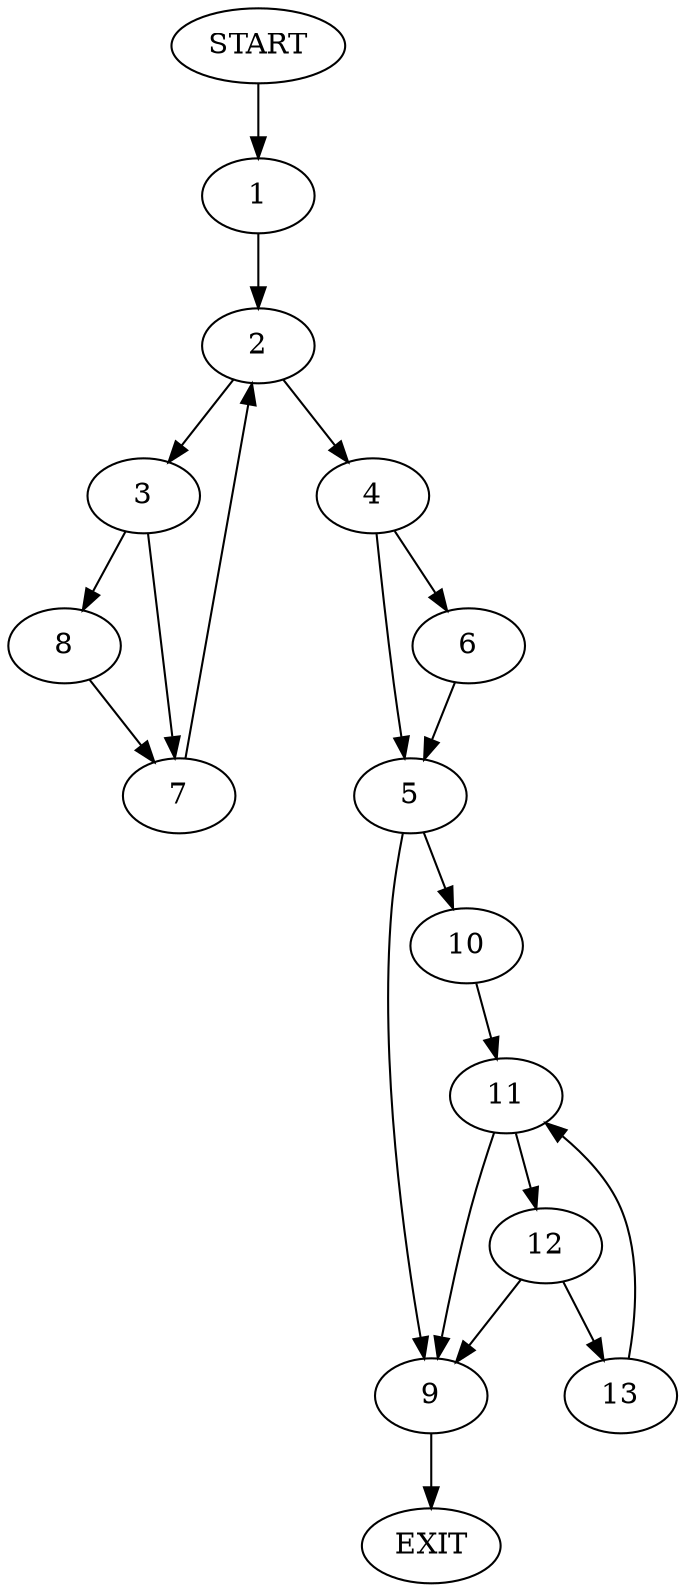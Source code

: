digraph {
0 [label="START"]
14 [label="EXIT"]
0 -> 1
1 -> 2
2 -> 3
2 -> 4
4 -> 5
4 -> 6
3 -> 7
3 -> 8
7 -> 2
8 -> 7
6 -> 5
5 -> 9
5 -> 10
9 -> 14
10 -> 11
11 -> 9
11 -> 12
12 -> 9
12 -> 13
13 -> 11
}
